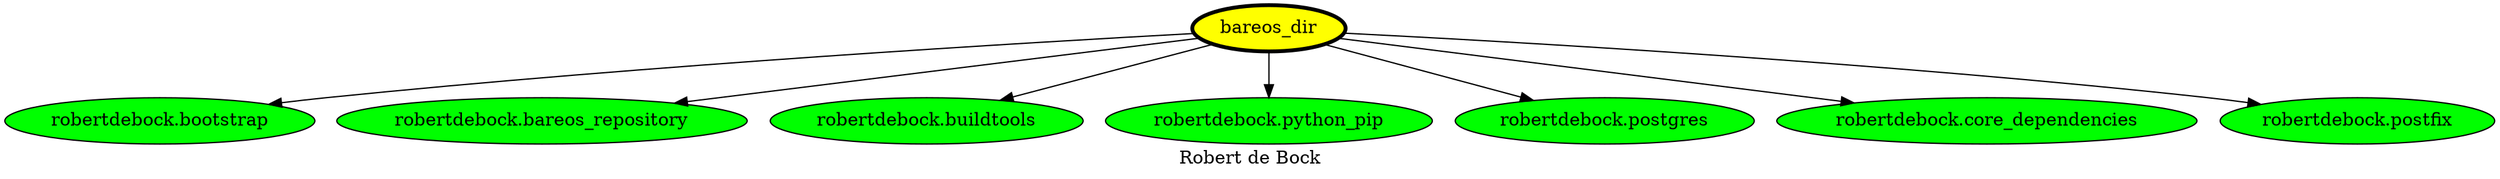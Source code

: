 digraph PhiloDilemma {
  label = "Robert de Bock" ;
  overlap=false
  {
    "bareos_dir" [fillcolor=yellow style=filled penwidth=3]
    "robertdebock.bootstrap" [fillcolor=green style=filled]
    "robertdebock.bareos_repository" [fillcolor=green style=filled]
    "robertdebock.buildtools" [fillcolor=green style=filled]
    "robertdebock.python_pip" [fillcolor=green style=filled]
    "robertdebock.postgres" [fillcolor=green style=filled]
    "robertdebock.core_dependencies" [fillcolor=green style=filled]
    "robertdebock.postfix" [fillcolor=green style=filled]
  }
  "bareos_dir" -> "robertdebock.bootstrap"
  "bareos_dir" -> "robertdebock.bareos_repository"
  "bareos_dir" -> "robertdebock.buildtools"
  "bareos_dir" -> "robertdebock.python_pip"
  "bareos_dir" -> "robertdebock.postgres"
  "bareos_dir" -> "robertdebock.core_dependencies"
  "bareos_dir" -> "robertdebock.postfix"
}
